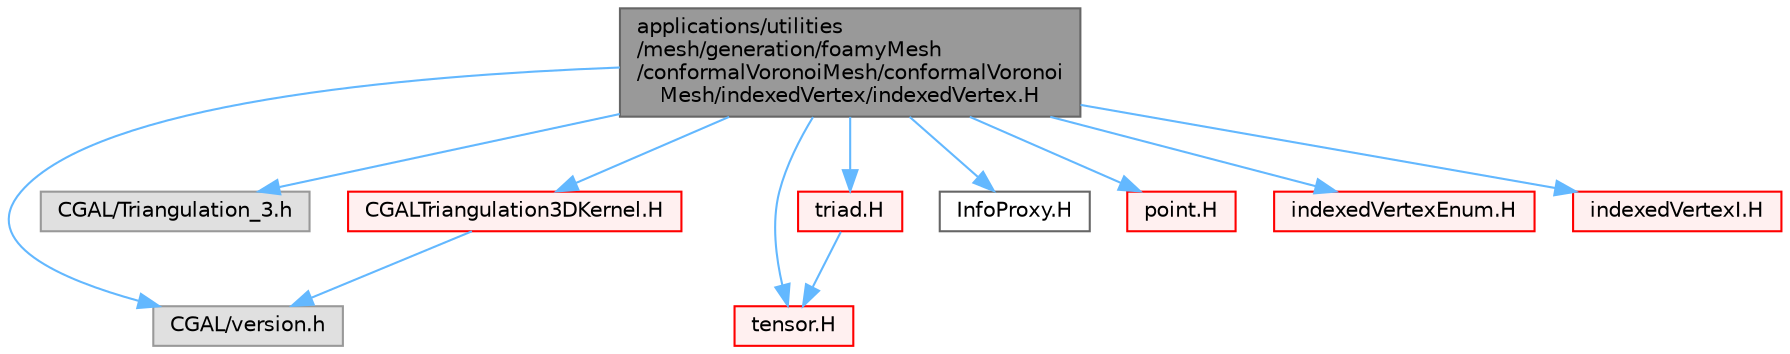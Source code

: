 digraph "applications/utilities/mesh/generation/foamyMesh/conformalVoronoiMesh/conformalVoronoiMesh/indexedVertex/indexedVertex.H"
{
 // LATEX_PDF_SIZE
  bgcolor="transparent";
  edge [fontname=Helvetica,fontsize=10,labelfontname=Helvetica,labelfontsize=10];
  node [fontname=Helvetica,fontsize=10,shape=box,height=0.2,width=0.4];
  Node1 [id="Node000001",label="applications/utilities\l/mesh/generation/foamyMesh\l/conformalVoronoiMesh/conformalVoronoi\lMesh/indexedVertex/indexedVertex.H",height=0.2,width=0.4,color="gray40", fillcolor="grey60", style="filled", fontcolor="black",tooltip=" "];
  Node1 -> Node2 [id="edge1_Node000001_Node000002",color="steelblue1",style="solid",tooltip=" "];
  Node2 [id="Node000002",label="CGAL/version.h",height=0.2,width=0.4,color="grey60", fillcolor="#E0E0E0", style="filled",tooltip=" "];
  Node1 -> Node3 [id="edge2_Node000001_Node000003",color="steelblue1",style="solid",tooltip=" "];
  Node3 [id="Node000003",label="CGAL/Triangulation_3.h",height=0.2,width=0.4,color="grey60", fillcolor="#E0E0E0", style="filled",tooltip=" "];
  Node1 -> Node4 [id="edge3_Node000001_Node000004",color="steelblue1",style="solid",tooltip=" "];
  Node4 [id="Node000004",label="CGALTriangulation3DKernel.H",height=0.2,width=0.4,color="red", fillcolor="#FFF0F0", style="filled",URL="$CGALTriangulation3DKernel_8H.html",tooltip=" "];
  Node4 -> Node2 [id="edge4_Node000004_Node000002",color="steelblue1",style="solid",tooltip=" "];
  Node1 -> Node7 [id="edge5_Node000001_Node000007",color="steelblue1",style="solid",tooltip=" "];
  Node7 [id="Node000007",label="tensor.H",height=0.2,width=0.4,color="red", fillcolor="#FFF0F0", style="filled",URL="$tensor_8H.html",tooltip=" "];
  Node1 -> Node99 [id="edge6_Node000001_Node000099",color="steelblue1",style="solid",tooltip=" "];
  Node99 [id="Node000099",label="triad.H",height=0.2,width=0.4,color="red", fillcolor="#FFF0F0", style="filled",URL="$triad_8H.html",tooltip=" "];
  Node99 -> Node7 [id="edge7_Node000099_Node000007",color="steelblue1",style="solid",tooltip=" "];
  Node1 -> Node59 [id="edge8_Node000001_Node000059",color="steelblue1",style="solid",tooltip=" "];
  Node59 [id="Node000059",label="InfoProxy.H",height=0.2,width=0.4,color="grey40", fillcolor="white", style="filled",URL="$InfoProxy_8H.html",tooltip=" "];
  Node1 -> Node101 [id="edge9_Node000001_Node000101",color="steelblue1",style="solid",tooltip=" "];
  Node101 [id="Node000101",label="point.H",height=0.2,width=0.4,color="red", fillcolor="#FFF0F0", style="filled",URL="$point_8H.html",tooltip=" "];
  Node1 -> Node102 [id="edge10_Node000001_Node000102",color="steelblue1",style="solid",tooltip=" "];
  Node102 [id="Node000102",label="indexedVertexEnum.H",height=0.2,width=0.4,color="red", fillcolor="#FFF0F0", style="filled",URL="$indexedVertexEnum_8H.html",tooltip=" "];
  Node1 -> Node135 [id="edge11_Node000001_Node000135",color="steelblue1",style="solid",tooltip=" "];
  Node135 [id="Node000135",label="indexedVertexI.H",height=0.2,width=0.4,color="red", fillcolor="#FFF0F0", style="filled",URL="$conformalVoronoiMesh_2conformalVoronoiMesh_2indexedVertex_2indexedVertexI_8H.html",tooltip=" "];
}
